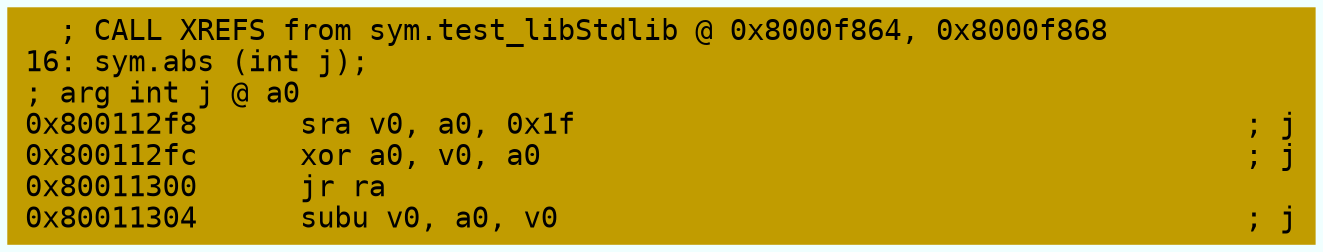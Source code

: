 digraph code {
	graph [bgcolor=azure fontsize=8 fontname="Courier" splines="ortho"];
	node [fillcolor=gray style=filled shape=box];
	edge [arrowhead="normal"];
	"0x800112f8" [URL="sym.abs/0x800112f8", fillcolor="#c19c00",color="#c19c00", fontname="Courier",label="  ; CALL XREFS from sym.test_libStdlib @ 0x8000f864, 0x8000f868\l16: sym.abs (int j);\l; arg int j @ a0\l0x800112f8      sra v0, a0, 0x1f                                       ; j\l0x800112fc      xor a0, v0, a0                                         ; j\l0x80011300      jr ra\l0x80011304      subu v0, a0, v0                                        ; j\l"]
}
